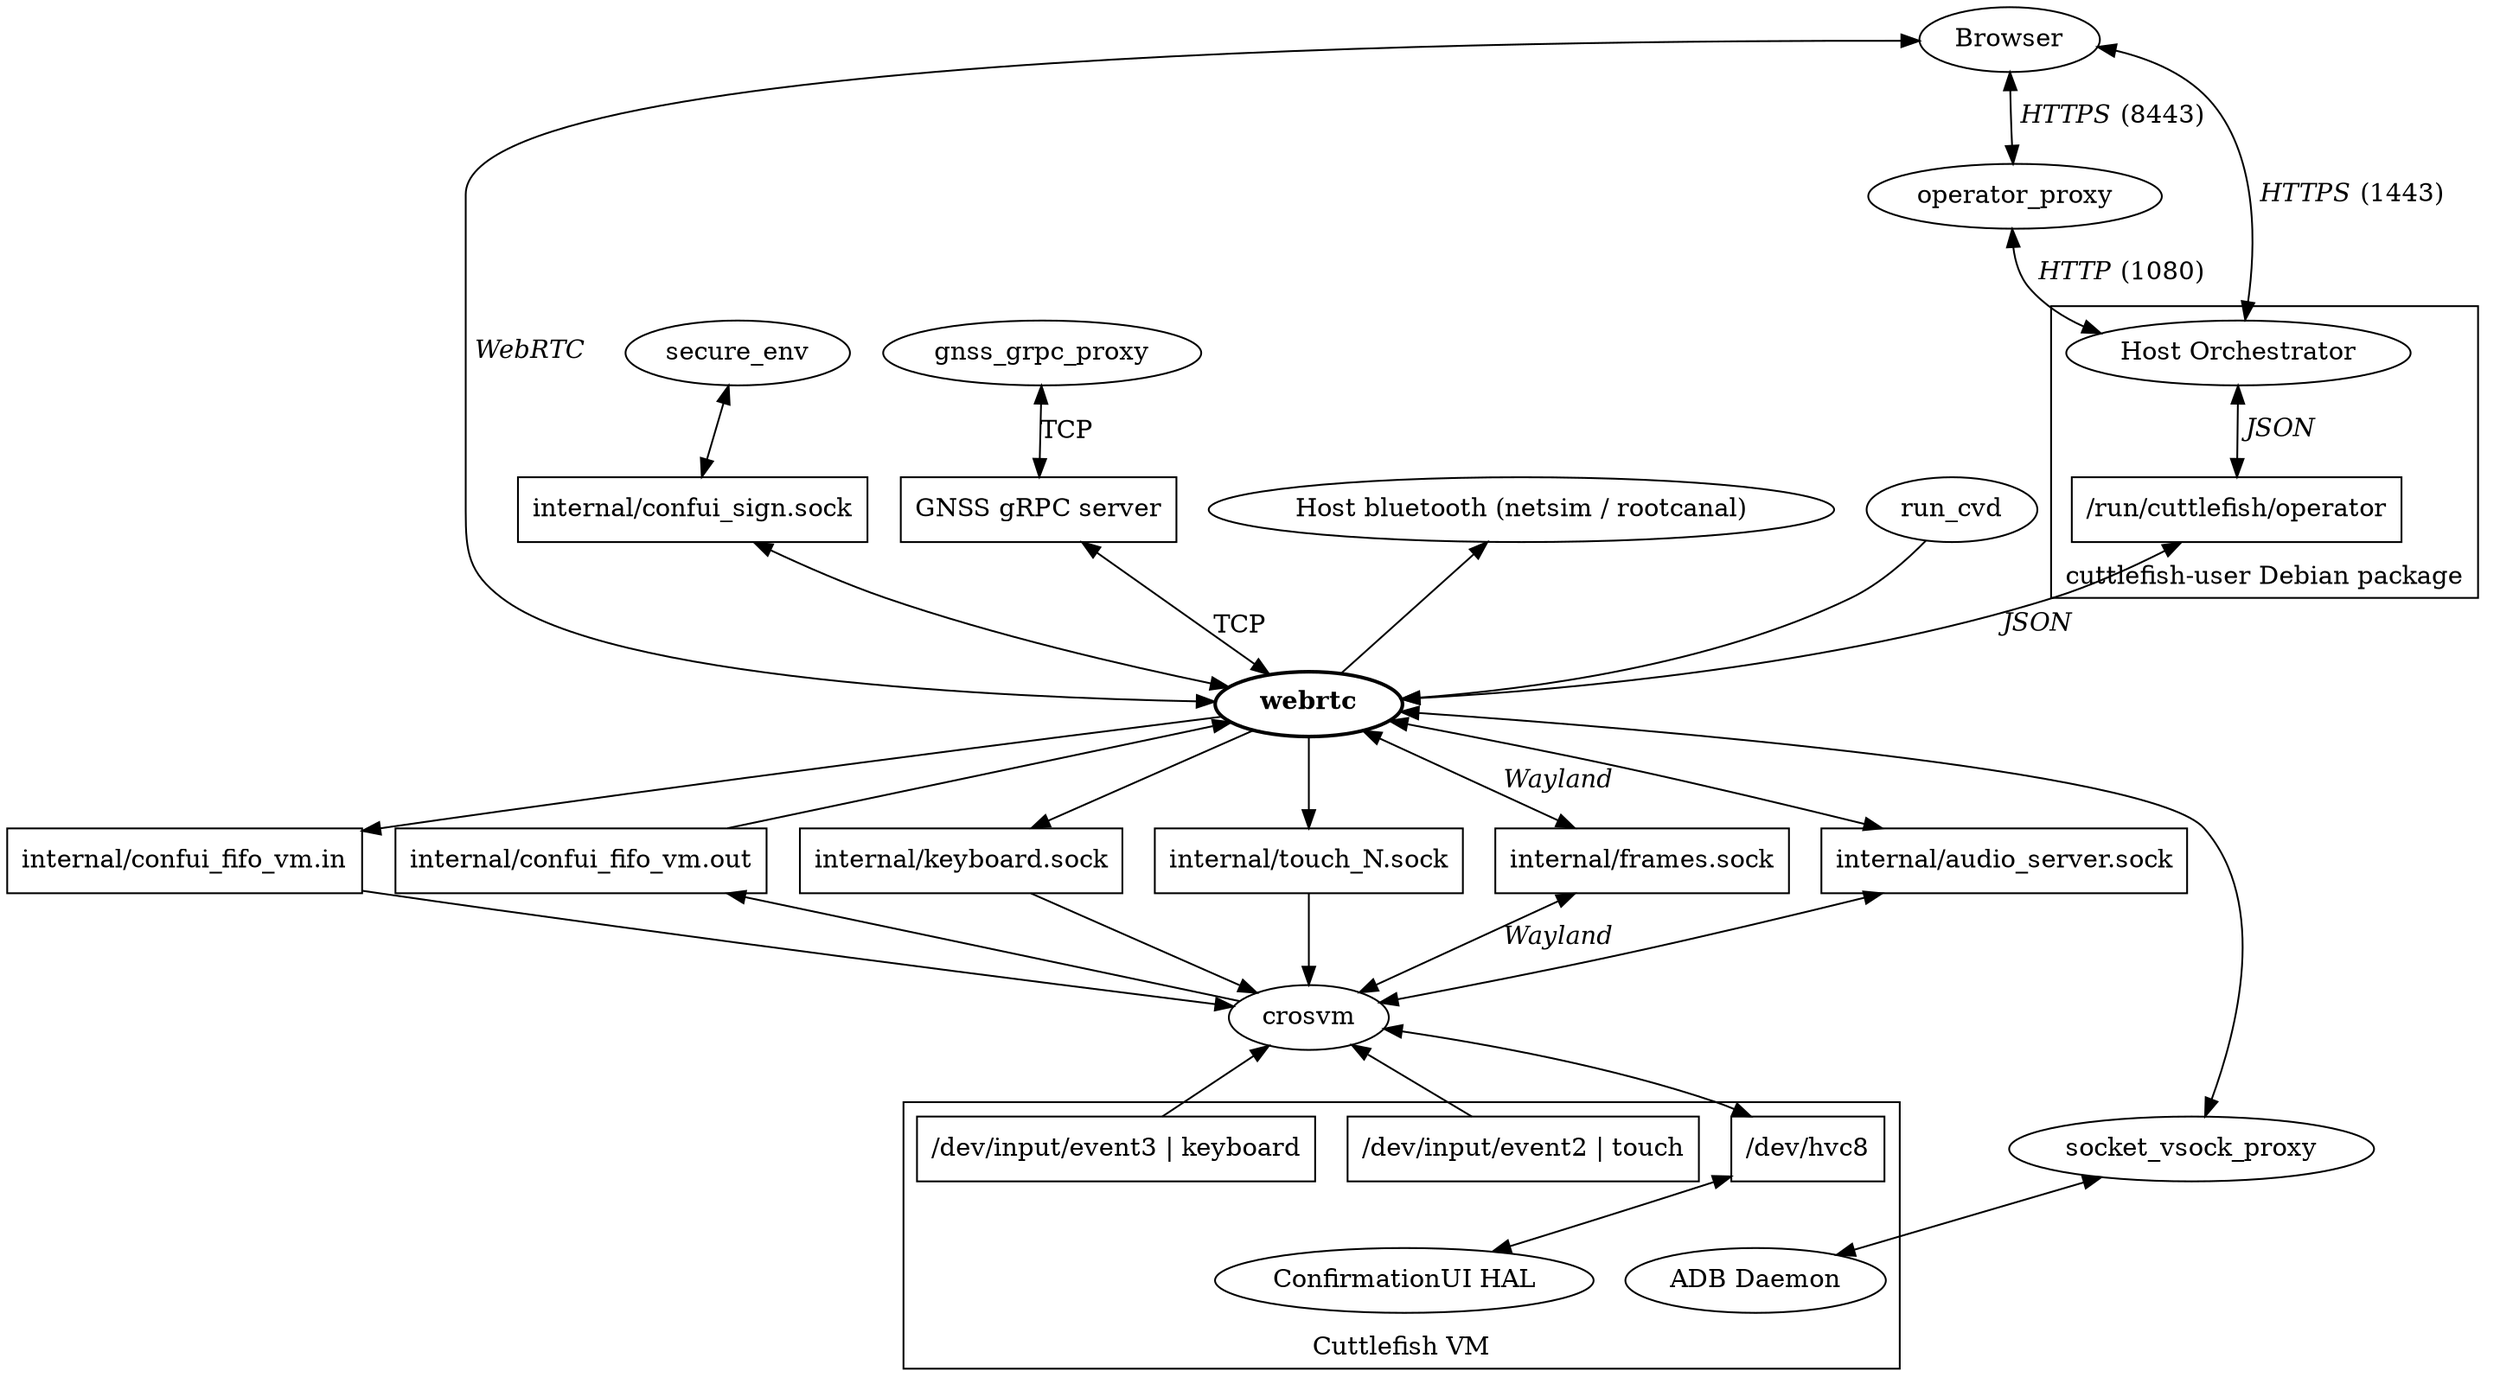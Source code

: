 digraph {
  rankdir = "BT"
  audio_server [label = "internal/audio_server.sock", shape = "rectangle"]
  browser [label = "Browser"]
  confirmationui_sign [label = "internal/confui_sign.sock", shape = "rectangle"]
  gnss_grpc_proxy
  gnss_grpc_server [label = "GNSS gRPC server", shape = "rectangle"]
  host_bluetooth [label = "Host bluetooth (netsim / rootcanal)"]
  host_confirmationui_in [label = "internal/confui_fifo_vm.in", shape = "rectangle"]
  host_confirmationui_out [label = "internal/confui_fifo_vm.out", shape = "rectangle"]
  keyboard_server [label = "internal/keyboard.sock", shape = "rectangle"]
  touch_server [label = "internal/touch_N.sock", shape = "rectangle"]
  run_cvd
  operator_proxy
  secure_env
  socket_vsock_proxy
  wayland_socket [label = "internal/frames.sock", shape = "rectangle"]
  webrtc [label = < <B>webrtc</B> >, penwidth = 2]
  vmm [label = "crosvm"]

  subgraph cluster_host {
    label = "cuttlefish-user Debian package"

    operator [label = "Host Orchestrator"]
    operator_socket [label = "/run/cuttlefish/operator", shape = "rectangle"]
  }

  subgraph cluster_android {
    label = "Cuttlefish VM"
    subgraph devices {
      rank = same;
      confirmationui_console [label = "/dev/hvc8", shape = "rectangle"]
      keyboard_input [label = "/dev/input/event3 | keyboard", shape = "rectangle"]
      touch_input [label = "/dev/input/event2 | touch", shape = "rectangle"]
    }
    adb_daemon [label = "ADB Daemon"]
    confirmationui [label = "ConfirmationUI HAL"]
  }

  operator -> browser [label = < <I>HTTPS</I> (1443) >, dir = both]
  webrtc -> browser [label = < <I>WebRTC</I> >, dir = both]
  operator_proxy -> browser [label = < <I>HTTPS</I> (8443) >, dir = both]
  operator -> operator_proxy [label = < <I>HTTP</I> (1080) >, dir = both]
  operator_socket -> operator [label = < <I>JSON</I> >, dir = both]
  webrtc -> operator_socket [label = < <I>JSON</I> >, dir = both]
  webrtc -> run_cvd [dir = back]
  webrtc -> host_bluetooth

  webrtc -> confirmationui_sign -> secure_env [dir = both]
  webrtc -> gnss_grpc_server -> gnss_grpc_proxy [dir = both, label = "TCP"]

  adb_daemon -> socket_vsock_proxy -> webrtc [dir = both]

  audio_server -> webrtc [dir = both]
  vmm -> audio_server [dir = both]

  vmm -> wayland_socket -> webrtc [label = < <I>Wayland</I> >, dir = both]

  vmm -> keyboard_server -> webrtc [dir = back]

  vmm -> touch_server -> webrtc [dir = back]

  vmm -> host_confirmationui_out -> webrtc
  vmm -> host_confirmationui_in -> webrtc [dir = back]

  confirmationui -> confirmationui_console -> vmm [dir = both]

  keyboard_input -> vmm
  touch_input -> vmm
}
